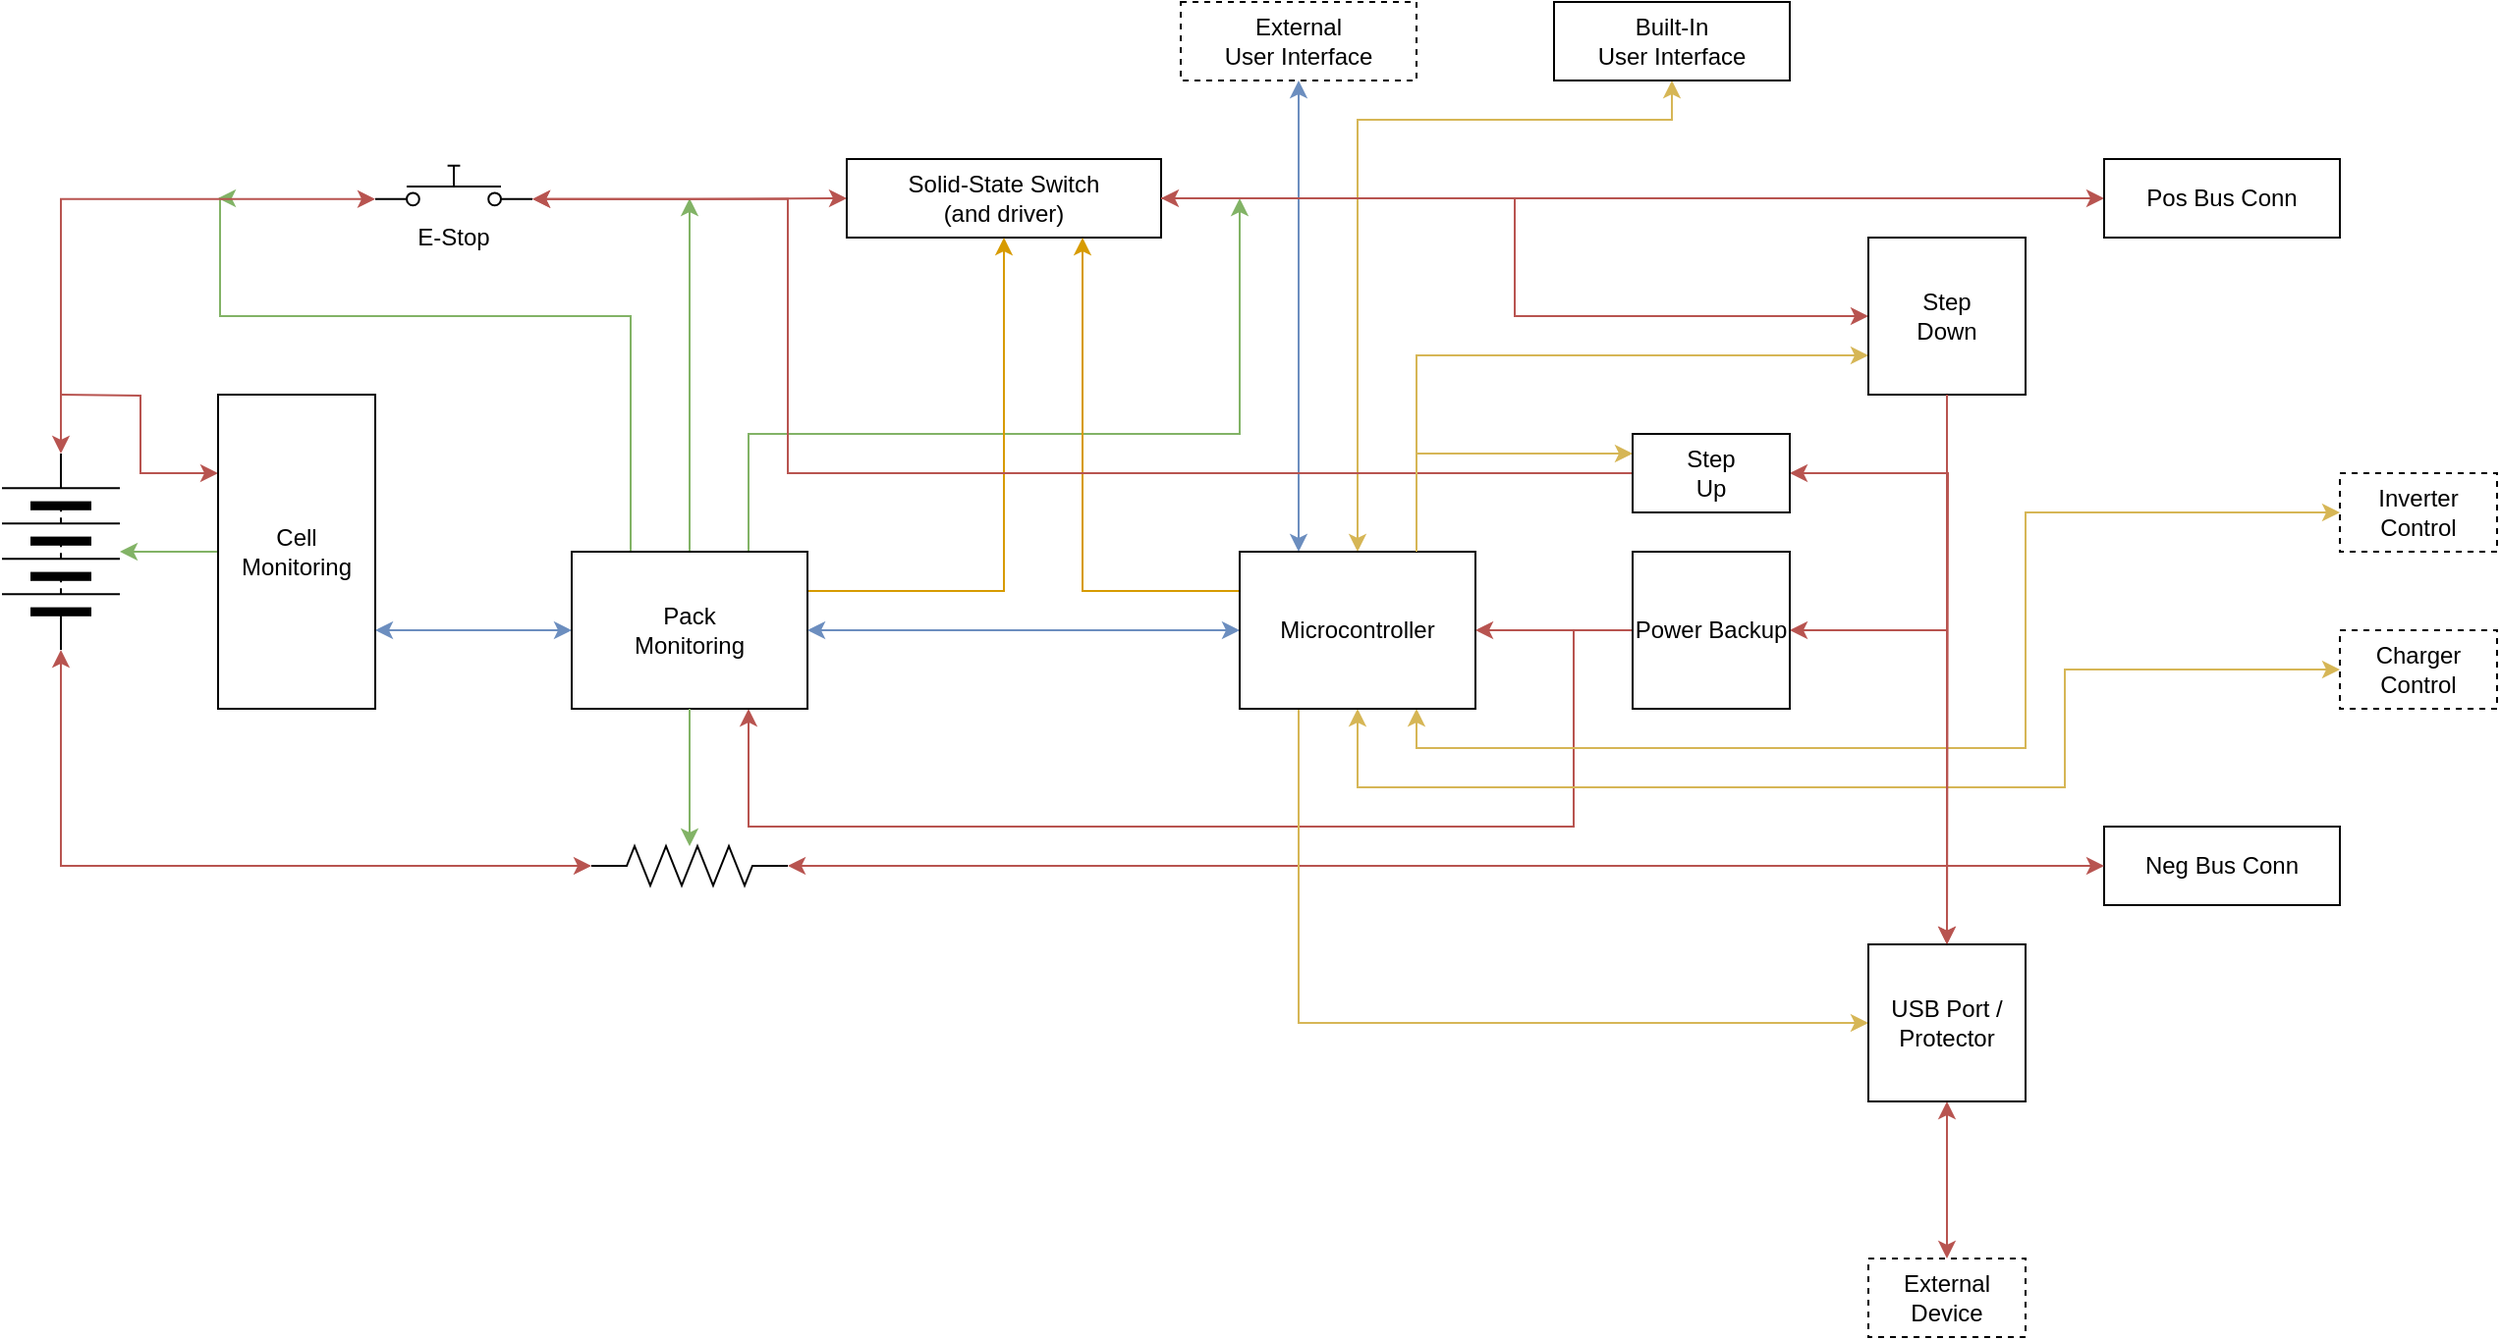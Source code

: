 <mxfile version="26.0.4">
  <diagram name="Page-1" id="DRrk-laR0xk_ajX49zWR">
    <mxGraphModel dx="1183" dy="792" grid="1" gridSize="10" guides="1" tooltips="1" connect="1" arrows="1" fold="1" page="1" pageScale="1" pageWidth="4681" pageHeight="3300" math="0" shadow="0">
      <root>
        <mxCell id="0" />
        <mxCell id="1" parent="0" />
        <mxCell id="mogDR7xDG7bXxDVUj-U0-6" value="" style="edgeStyle=orthogonalEdgeStyle;rounded=0;orthogonalLoop=1;jettySize=auto;html=1;fillColor=#d5e8d4;strokeColor=#82b366;" edge="1" parent="1" source="mogDR7xDG7bXxDVUj-U0-1" target="mogDR7xDG7bXxDVUj-U0-4">
          <mxGeometry relative="1" as="geometry" />
        </mxCell>
        <mxCell id="mogDR7xDG7bXxDVUj-U0-54" style="edgeStyle=orthogonalEdgeStyle;rounded=0;orthogonalLoop=1;jettySize=auto;html=1;exitX=0;exitY=0.25;exitDx=0;exitDy=0;startArrow=classic;startFill=1;endArrow=none;endFill=0;fillColor=#f8cecc;strokeColor=#b85450;" edge="1" parent="1" source="mogDR7xDG7bXxDVUj-U0-1">
          <mxGeometry relative="1" as="geometry">
            <mxPoint x="240" y="240" as="targetPoint" />
          </mxGeometry>
        </mxCell>
        <mxCell id="mogDR7xDG7bXxDVUj-U0-1" value="Cell&lt;div&gt;Monitoring&lt;/div&gt;" style="rounded=0;whiteSpace=wrap;html=1;" vertex="1" parent="1">
          <mxGeometry x="320" y="240" width="80" height="160" as="geometry" />
        </mxCell>
        <mxCell id="mogDR7xDG7bXxDVUj-U0-10" style="edgeStyle=orthogonalEdgeStyle;rounded=0;orthogonalLoop=1;jettySize=auto;html=1;entryX=0;entryY=0.5;entryDx=0;entryDy=0;fillColor=#f8cecc;strokeColor=#b85450;startArrow=classic;startFill=1;" edge="1" parent="1" source="mogDR7xDG7bXxDVUj-U0-2" target="mogDR7xDG7bXxDVUj-U0-8">
          <mxGeometry relative="1" as="geometry" />
        </mxCell>
        <mxCell id="mogDR7xDG7bXxDVUj-U0-2" value="Solid-State Switch&lt;div&gt;(and driver)&lt;/div&gt;" style="rounded=0;whiteSpace=wrap;html=1;" vertex="1" parent="1">
          <mxGeometry x="640" y="120" width="160" height="40" as="geometry" />
        </mxCell>
        <mxCell id="mogDR7xDG7bXxDVUj-U0-7" style="edgeStyle=orthogonalEdgeStyle;rounded=0;orthogonalLoop=1;jettySize=auto;html=1;exitX=0;exitY=0.5;exitDx=0;exitDy=0;entryX=1;entryY=0.75;entryDx=0;entryDy=0;startArrow=classic;startFill=1;fillColor=#dae8fc;strokeColor=#6c8ebf;" edge="1" parent="1" source="mogDR7xDG7bXxDVUj-U0-3" target="mogDR7xDG7bXxDVUj-U0-1">
          <mxGeometry relative="1" as="geometry" />
        </mxCell>
        <mxCell id="mogDR7xDG7bXxDVUj-U0-22" style="edgeStyle=orthogonalEdgeStyle;rounded=0;orthogonalLoop=1;jettySize=auto;html=1;exitX=0.25;exitY=0;exitDx=0;exitDy=0;fillColor=#d5e8d4;strokeColor=#82b366;" edge="1" parent="1" source="mogDR7xDG7bXxDVUj-U0-3">
          <mxGeometry relative="1" as="geometry">
            <mxPoint x="320" y="140" as="targetPoint" />
            <Array as="points">
              <mxPoint x="530" y="200" />
              <mxPoint x="321" y="200" />
              <mxPoint x="321" y="140" />
            </Array>
          </mxGeometry>
        </mxCell>
        <mxCell id="mogDR7xDG7bXxDVUj-U0-23" style="edgeStyle=orthogonalEdgeStyle;rounded=0;orthogonalLoop=1;jettySize=auto;html=1;fillColor=#d5e8d4;strokeColor=#82b366;" edge="1" parent="1" source="mogDR7xDG7bXxDVUj-U0-3">
          <mxGeometry relative="1" as="geometry">
            <mxPoint x="560" y="140" as="targetPoint" />
          </mxGeometry>
        </mxCell>
        <mxCell id="mogDR7xDG7bXxDVUj-U0-24" style="edgeStyle=orthogonalEdgeStyle;rounded=0;orthogonalLoop=1;jettySize=auto;html=1;exitX=0.75;exitY=0;exitDx=0;exitDy=0;fillColor=#d5e8d4;strokeColor=#82b366;" edge="1" parent="1" source="mogDR7xDG7bXxDVUj-U0-3">
          <mxGeometry relative="1" as="geometry">
            <mxPoint x="840" y="140" as="targetPoint" />
            <Array as="points">
              <mxPoint x="590" y="260" />
              <mxPoint x="840" y="260" />
            </Array>
          </mxGeometry>
        </mxCell>
        <mxCell id="mogDR7xDG7bXxDVUj-U0-27" style="edgeStyle=orthogonalEdgeStyle;rounded=0;orthogonalLoop=1;jettySize=auto;html=1;exitX=1;exitY=0.25;exitDx=0;exitDy=0;entryX=0.5;entryY=1;entryDx=0;entryDy=0;fillColor=#ffe6cc;strokeColor=#d79b00;" edge="1" parent="1" source="mogDR7xDG7bXxDVUj-U0-3" target="mogDR7xDG7bXxDVUj-U0-2">
          <mxGeometry relative="1" as="geometry" />
        </mxCell>
        <mxCell id="mogDR7xDG7bXxDVUj-U0-55" style="edgeStyle=orthogonalEdgeStyle;rounded=0;orthogonalLoop=1;jettySize=auto;html=1;exitX=0.75;exitY=1;exitDx=0;exitDy=0;entryX=0;entryY=0.5;entryDx=0;entryDy=0;startArrow=classic;startFill=1;endArrow=none;endFill=0;fillColor=#f8cecc;strokeColor=#b85450;" edge="1" parent="1" source="mogDR7xDG7bXxDVUj-U0-3" target="mogDR7xDG7bXxDVUj-U0-32">
          <mxGeometry relative="1" as="geometry">
            <Array as="points">
              <mxPoint x="590" y="460" />
              <mxPoint x="1010" y="460" />
              <mxPoint x="1010" y="360" />
            </Array>
          </mxGeometry>
        </mxCell>
        <mxCell id="mogDR7xDG7bXxDVUj-U0-3" value="Pack&lt;div&gt;Monitoring&lt;/div&gt;" style="rounded=0;whiteSpace=wrap;html=1;" vertex="1" parent="1">
          <mxGeometry x="500" y="320" width="120" height="80" as="geometry" />
        </mxCell>
        <mxCell id="mogDR7xDG7bXxDVUj-U0-19" style="edgeStyle=orthogonalEdgeStyle;rounded=0;orthogonalLoop=1;jettySize=auto;html=1;entryX=0;entryY=0.8;entryDx=0;entryDy=0;exitX=1;exitY=0.5;exitDx=0;exitDy=0;fillColor=#f8cecc;strokeColor=#b85450;startArrow=classic;startFill=1;" edge="1" parent="1" source="mogDR7xDG7bXxDVUj-U0-4" target="mogDR7xDG7bXxDVUj-U0-16">
          <mxGeometry relative="1" as="geometry" />
        </mxCell>
        <mxCell id="mogDR7xDG7bXxDVUj-U0-4" value="" style="pointerEvents=1;verticalLabelPosition=bottom;shadow=0;dashed=0;align=center;html=1;verticalAlign=top;shape=mxgraph.electrical.miscellaneous.batteryStack;direction=north;" vertex="1" parent="1">
          <mxGeometry x="210" y="270" width="60" height="100" as="geometry" />
        </mxCell>
        <mxCell id="mogDR7xDG7bXxDVUj-U0-8" value="Pos Bus Conn" style="rounded=0;whiteSpace=wrap;html=1;" vertex="1" parent="1">
          <mxGeometry x="1280" y="120" width="120" height="40" as="geometry" />
        </mxCell>
        <mxCell id="mogDR7xDG7bXxDVUj-U0-9" value="Neg Bus Conn" style="rounded=0;whiteSpace=wrap;html=1;" vertex="1" parent="1">
          <mxGeometry x="1280" y="460" width="120" height="40" as="geometry" />
        </mxCell>
        <mxCell id="mogDR7xDG7bXxDVUj-U0-13" style="edgeStyle=orthogonalEdgeStyle;rounded=0;orthogonalLoop=1;jettySize=auto;html=1;exitX=1;exitY=0.5;exitDx=0;exitDy=0;exitPerimeter=0;entryX=0;entryY=0.5;entryDx=0;entryDy=0;startArrow=classic;startFill=1;fillColor=#f8cecc;strokeColor=#b85450;" edge="1" parent="1" source="mogDR7xDG7bXxDVUj-U0-11" target="mogDR7xDG7bXxDVUj-U0-9">
          <mxGeometry relative="1" as="geometry" />
        </mxCell>
        <mxCell id="mogDR7xDG7bXxDVUj-U0-15" style="edgeStyle=orthogonalEdgeStyle;rounded=0;orthogonalLoop=1;jettySize=auto;html=1;entryX=0.5;entryY=1;entryDx=0;entryDy=0;startArrow=classic;startFill=1;fillColor=#d5e8d4;strokeColor=#82b366;endArrow=none;endFill=0;" edge="1" parent="1" source="mogDR7xDG7bXxDVUj-U0-11" target="mogDR7xDG7bXxDVUj-U0-3">
          <mxGeometry relative="1" as="geometry" />
        </mxCell>
        <mxCell id="mogDR7xDG7bXxDVUj-U0-11" value="" style="pointerEvents=1;verticalLabelPosition=bottom;shadow=0;dashed=0;align=center;html=1;verticalAlign=top;shape=mxgraph.electrical.resistors.resistor_2;" vertex="1" parent="1">
          <mxGeometry x="510" y="470" width="100" height="20" as="geometry" />
        </mxCell>
        <mxCell id="mogDR7xDG7bXxDVUj-U0-12" style="edgeStyle=orthogonalEdgeStyle;rounded=0;orthogonalLoop=1;jettySize=auto;html=1;exitX=0;exitY=0.5;exitDx=0;exitDy=0;entryX=0;entryY=0.5;entryDx=0;entryDy=0;entryPerimeter=0;fillColor=#f8cecc;strokeColor=#b85450;startArrow=classic;startFill=1;" edge="1" parent="1" source="mogDR7xDG7bXxDVUj-U0-4" target="mogDR7xDG7bXxDVUj-U0-11">
          <mxGeometry relative="1" as="geometry" />
        </mxCell>
        <mxCell id="mogDR7xDG7bXxDVUj-U0-17" style="edgeStyle=orthogonalEdgeStyle;rounded=0;orthogonalLoop=1;jettySize=auto;html=1;entryX=0;entryY=0.5;entryDx=0;entryDy=0;exitX=1;exitY=0.8;exitDx=0;exitDy=0;fillColor=#f8cecc;strokeColor=#b85450;startArrow=classic;startFill=1;" edge="1" parent="1" source="mogDR7xDG7bXxDVUj-U0-16" target="mogDR7xDG7bXxDVUj-U0-2">
          <mxGeometry relative="1" as="geometry" />
        </mxCell>
        <mxCell id="mogDR7xDG7bXxDVUj-U0-16" value="" style="html=1;shape=mxgraph.electrical.electro-mechanical.pushbutton;aspect=fixed;elSwitchState=off;" vertex="1" parent="1">
          <mxGeometry x="400" y="123.34" width="80" height="21.33" as="geometry" />
        </mxCell>
        <mxCell id="mogDR7xDG7bXxDVUj-U0-20" value="E-Stop" style="text;html=1;align=center;verticalAlign=middle;whiteSpace=wrap;rounded=0;" vertex="1" parent="1">
          <mxGeometry x="410" y="144.67" width="60" height="30" as="geometry" />
        </mxCell>
        <mxCell id="mogDR7xDG7bXxDVUj-U0-26" style="edgeStyle=orthogonalEdgeStyle;rounded=0;orthogonalLoop=1;jettySize=auto;html=1;fillColor=#dae8fc;strokeColor=#6c8ebf;startArrow=classic;startFill=1;" edge="1" parent="1" source="mogDR7xDG7bXxDVUj-U0-25" target="mogDR7xDG7bXxDVUj-U0-3">
          <mxGeometry relative="1" as="geometry" />
        </mxCell>
        <mxCell id="mogDR7xDG7bXxDVUj-U0-28" style="edgeStyle=orthogonalEdgeStyle;rounded=0;orthogonalLoop=1;jettySize=auto;html=1;exitX=0;exitY=0.25;exitDx=0;exitDy=0;entryX=0.75;entryY=1;entryDx=0;entryDy=0;fillColor=#ffe6cc;strokeColor=#d79b00;" edge="1" parent="1" source="mogDR7xDG7bXxDVUj-U0-25" target="mogDR7xDG7bXxDVUj-U0-2">
          <mxGeometry relative="1" as="geometry" />
        </mxCell>
        <mxCell id="mogDR7xDG7bXxDVUj-U0-41" style="edgeStyle=orthogonalEdgeStyle;rounded=0;orthogonalLoop=1;jettySize=auto;html=1;exitX=0.25;exitY=1;exitDx=0;exitDy=0;entryX=0;entryY=0.5;entryDx=0;entryDy=0;fillColor=#fff2cc;strokeColor=#d6b656;" edge="1" parent="1" source="mogDR7xDG7bXxDVUj-U0-25" target="mogDR7xDG7bXxDVUj-U0-31">
          <mxGeometry relative="1" as="geometry" />
        </mxCell>
        <mxCell id="mogDR7xDG7bXxDVUj-U0-48" style="edgeStyle=orthogonalEdgeStyle;rounded=0;orthogonalLoop=1;jettySize=auto;html=1;exitX=0.75;exitY=1;exitDx=0;exitDy=0;entryX=0;entryY=0.5;entryDx=0;entryDy=0;startArrow=classic;startFill=1;fillColor=#fff2cc;strokeColor=#d6b656;" edge="1" parent="1" source="mogDR7xDG7bXxDVUj-U0-25" target="mogDR7xDG7bXxDVUj-U0-46">
          <mxGeometry relative="1" as="geometry">
            <Array as="points">
              <mxPoint x="930" y="420" />
              <mxPoint x="1240" y="420" />
              <mxPoint x="1240" y="300" />
            </Array>
          </mxGeometry>
        </mxCell>
        <mxCell id="mogDR7xDG7bXxDVUj-U0-49" style="edgeStyle=orthogonalEdgeStyle;rounded=0;orthogonalLoop=1;jettySize=auto;html=1;exitX=0.5;exitY=1;exitDx=0;exitDy=0;entryX=0;entryY=0.5;entryDx=0;entryDy=0;startArrow=classic;startFill=1;fillColor=#fff2cc;strokeColor=#d6b656;" edge="1" parent="1" source="mogDR7xDG7bXxDVUj-U0-25" target="mogDR7xDG7bXxDVUj-U0-47">
          <mxGeometry relative="1" as="geometry">
            <Array as="points">
              <mxPoint x="900" y="440" />
              <mxPoint x="1260" y="440" />
              <mxPoint x="1260" y="380" />
            </Array>
          </mxGeometry>
        </mxCell>
        <mxCell id="mogDR7xDG7bXxDVUj-U0-51" style="edgeStyle=orthogonalEdgeStyle;rounded=0;orthogonalLoop=1;jettySize=auto;html=1;entryX=0.5;entryY=1;entryDx=0;entryDy=0;fillColor=#dae8fc;strokeColor=#6c8ebf;startArrow=classic;startFill=1;exitX=0.25;exitY=0;exitDx=0;exitDy=0;" edge="1" parent="1" source="mogDR7xDG7bXxDVUj-U0-25" target="mogDR7xDG7bXxDVUj-U0-44">
          <mxGeometry relative="1" as="geometry" />
        </mxCell>
        <mxCell id="mogDR7xDG7bXxDVUj-U0-53" style="edgeStyle=orthogonalEdgeStyle;rounded=0;orthogonalLoop=1;jettySize=auto;html=1;entryX=0.5;entryY=1;entryDx=0;entryDy=0;fillColor=#fff2cc;strokeColor=#d6b656;startArrow=classic;startFill=1;exitX=0.5;exitY=0;exitDx=0;exitDy=0;" edge="1" parent="1" source="mogDR7xDG7bXxDVUj-U0-25" target="mogDR7xDG7bXxDVUj-U0-52">
          <mxGeometry relative="1" as="geometry">
            <mxPoint x="930" y="240" as="sourcePoint" />
            <Array as="points">
              <mxPoint x="900" y="100" />
              <mxPoint x="1060" y="100" />
            </Array>
          </mxGeometry>
        </mxCell>
        <mxCell id="mogDR7xDG7bXxDVUj-U0-56" style="edgeStyle=orthogonalEdgeStyle;rounded=0;orthogonalLoop=1;jettySize=auto;html=1;exitX=0.75;exitY=0;exitDx=0;exitDy=0;entryX=0;entryY=0.75;entryDx=0;entryDy=0;fillColor=#fff2cc;strokeColor=#d6b656;" edge="1" parent="1" source="mogDR7xDG7bXxDVUj-U0-25" target="mogDR7xDG7bXxDVUj-U0-29">
          <mxGeometry relative="1" as="geometry" />
        </mxCell>
        <mxCell id="mogDR7xDG7bXxDVUj-U0-25" value="Microcontroller" style="rounded=0;whiteSpace=wrap;html=1;" vertex="1" parent="1">
          <mxGeometry x="840" y="320" width="120" height="80" as="geometry" />
        </mxCell>
        <mxCell id="mogDR7xDG7bXxDVUj-U0-33" style="edgeStyle=orthogonalEdgeStyle;rounded=0;orthogonalLoop=1;jettySize=auto;html=1;entryX=1;entryY=0.5;entryDx=0;entryDy=0;startArrow=classic;startFill=1;endArrow=none;endFill=0;fillColor=#f8cecc;strokeColor=#b85450;" edge="1" parent="1" source="mogDR7xDG7bXxDVUj-U0-29" target="mogDR7xDG7bXxDVUj-U0-2">
          <mxGeometry relative="1" as="geometry" />
        </mxCell>
        <mxCell id="mogDR7xDG7bXxDVUj-U0-29" value="Step&lt;div&gt;Down&lt;/div&gt;" style="rounded=0;whiteSpace=wrap;html=1;" vertex="1" parent="1">
          <mxGeometry x="1160" y="160" width="80" height="80" as="geometry" />
        </mxCell>
        <mxCell id="mogDR7xDG7bXxDVUj-U0-37" style="edgeStyle=orthogonalEdgeStyle;rounded=0;orthogonalLoop=1;jettySize=auto;html=1;startArrow=classic;startFill=1;endArrow=none;endFill=0;fillColor=#f8cecc;strokeColor=#b85450;" edge="1" parent="1" source="mogDR7xDG7bXxDVUj-U0-30">
          <mxGeometry relative="1" as="geometry">
            <mxPoint x="1200" y="520" as="targetPoint" />
          </mxGeometry>
        </mxCell>
        <mxCell id="mogDR7xDG7bXxDVUj-U0-38" style="edgeStyle=orthogonalEdgeStyle;rounded=0;orthogonalLoop=1;jettySize=auto;html=1;entryX=1;entryY=0.8;entryDx=0;entryDy=0;fillColor=#f8cecc;strokeColor=#b85450;" edge="1" parent="1" source="mogDR7xDG7bXxDVUj-U0-30" target="mogDR7xDG7bXxDVUj-U0-16">
          <mxGeometry relative="1" as="geometry">
            <Array as="points">
              <mxPoint x="610" y="280" />
              <mxPoint x="610" y="140" />
            </Array>
          </mxGeometry>
        </mxCell>
        <mxCell id="mogDR7xDG7bXxDVUj-U0-57" style="edgeStyle=orthogonalEdgeStyle;rounded=0;orthogonalLoop=1;jettySize=auto;html=1;exitX=0;exitY=0.25;exitDx=0;exitDy=0;entryX=0.75;entryY=0;entryDx=0;entryDy=0;startArrow=classic;startFill=1;endArrow=none;endFill=0;fillColor=#fff2cc;strokeColor=#d6b656;" edge="1" parent="1" source="mogDR7xDG7bXxDVUj-U0-30" target="mogDR7xDG7bXxDVUj-U0-25">
          <mxGeometry relative="1" as="geometry" />
        </mxCell>
        <mxCell id="mogDR7xDG7bXxDVUj-U0-30" value="Step&lt;div&gt;Up&lt;/div&gt;" style="rounded=0;whiteSpace=wrap;html=1;" vertex="1" parent="1">
          <mxGeometry x="1040" y="260" width="80" height="40" as="geometry" />
        </mxCell>
        <mxCell id="mogDR7xDG7bXxDVUj-U0-34" style="edgeStyle=orthogonalEdgeStyle;rounded=0;orthogonalLoop=1;jettySize=auto;html=1;entryX=0.5;entryY=1;entryDx=0;entryDy=0;fillColor=#f8cecc;strokeColor=#b85450;startArrow=classic;startFill=1;endArrow=none;endFill=0;" edge="1" parent="1" source="mogDR7xDG7bXxDVUj-U0-31" target="mogDR7xDG7bXxDVUj-U0-29">
          <mxGeometry relative="1" as="geometry" />
        </mxCell>
        <mxCell id="mogDR7xDG7bXxDVUj-U0-42" style="edgeStyle=orthogonalEdgeStyle;rounded=0;orthogonalLoop=1;jettySize=auto;html=1;exitX=0.5;exitY=1;exitDx=0;exitDy=0;fillColor=#f8cecc;strokeColor=#b85450;startArrow=classic;startFill=1;entryX=0.5;entryY=0;entryDx=0;entryDy=0;" edge="1" parent="1" source="mogDR7xDG7bXxDVUj-U0-31" target="mogDR7xDG7bXxDVUj-U0-50">
          <mxGeometry relative="1" as="geometry">
            <mxPoint x="1200.333" y="680" as="targetPoint" />
          </mxGeometry>
        </mxCell>
        <mxCell id="mogDR7xDG7bXxDVUj-U0-31" value="USB Port /&lt;div&gt;Protector&lt;/div&gt;" style="rounded=0;whiteSpace=wrap;html=1;" vertex="1" parent="1">
          <mxGeometry x="1160" y="520" width="80" height="80" as="geometry" />
        </mxCell>
        <mxCell id="mogDR7xDG7bXxDVUj-U0-35" style="edgeStyle=orthogonalEdgeStyle;rounded=0;orthogonalLoop=1;jettySize=auto;html=1;entryX=1;entryY=0.5;entryDx=0;entryDy=0;fillColor=#f8cecc;strokeColor=#b85450;" edge="1" parent="1" source="mogDR7xDG7bXxDVUj-U0-32" target="mogDR7xDG7bXxDVUj-U0-25">
          <mxGeometry relative="1" as="geometry" />
        </mxCell>
        <mxCell id="mogDR7xDG7bXxDVUj-U0-36" style="edgeStyle=orthogonalEdgeStyle;rounded=0;orthogonalLoop=1;jettySize=auto;html=1;entryX=0.5;entryY=0;entryDx=0;entryDy=0;fillColor=#f8cecc;strokeColor=#b85450;startArrow=classic;startFill=1;" edge="1" parent="1" source="mogDR7xDG7bXxDVUj-U0-32" target="mogDR7xDG7bXxDVUj-U0-31">
          <mxGeometry relative="1" as="geometry" />
        </mxCell>
        <mxCell id="mogDR7xDG7bXxDVUj-U0-32" value="Power Backup" style="rounded=0;whiteSpace=wrap;html=1;" vertex="1" parent="1">
          <mxGeometry x="1040" y="320" width="80" height="80" as="geometry" />
        </mxCell>
        <mxCell id="mogDR7xDG7bXxDVUj-U0-44" value="External&lt;br&gt;User Interface" style="rounded=0;whiteSpace=wrap;html=1;dashed=1;" vertex="1" parent="1">
          <mxGeometry x="810" y="40" width="120" height="40" as="geometry" />
        </mxCell>
        <mxCell id="mogDR7xDG7bXxDVUj-U0-46" value="Inverter&lt;div&gt;Control&lt;/div&gt;" style="rounded=0;whiteSpace=wrap;html=1;dashed=1;" vertex="1" parent="1">
          <mxGeometry x="1400" y="280" width="80" height="40" as="geometry" />
        </mxCell>
        <mxCell id="mogDR7xDG7bXxDVUj-U0-47" value="Charger&lt;div&gt;Control&lt;/div&gt;" style="rounded=0;whiteSpace=wrap;html=1;dashed=1;" vertex="1" parent="1">
          <mxGeometry x="1400" y="360" width="80" height="40" as="geometry" />
        </mxCell>
        <mxCell id="mogDR7xDG7bXxDVUj-U0-50" value="External&lt;div&gt;Device&lt;/div&gt;" style="rounded=0;whiteSpace=wrap;html=1;dashed=1;" vertex="1" parent="1">
          <mxGeometry x="1160" y="680" width="80" height="40" as="geometry" />
        </mxCell>
        <mxCell id="mogDR7xDG7bXxDVUj-U0-52" value="Built-In&lt;div&gt;User Interface&lt;/div&gt;" style="rounded=0;whiteSpace=wrap;html=1;" vertex="1" parent="1">
          <mxGeometry x="1000" y="40" width="120" height="40" as="geometry" />
        </mxCell>
      </root>
    </mxGraphModel>
  </diagram>
</mxfile>
